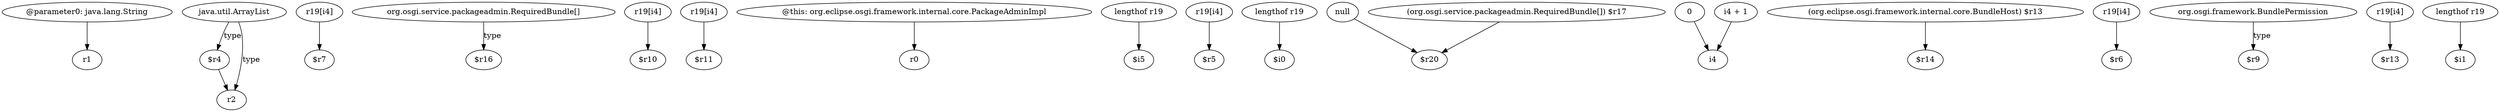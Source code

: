 digraph g {
0[label="@parameter0: java.lang.String"]
1[label="r1"]
0->1[label=""]
2[label="java.util.ArrayList"]
3[label="$r4"]
2->3[label="type"]
4[label="r19[i4]"]
5[label="$r7"]
4->5[label=""]
6[label="org.osgi.service.packageadmin.RequiredBundle[]"]
7[label="$r16"]
6->7[label="type"]
8[label="r19[i4]"]
9[label="$r10"]
8->9[label=""]
10[label="r19[i4]"]
11[label="$r11"]
10->11[label=""]
12[label="@this: org.eclipse.osgi.framework.internal.core.PackageAdminImpl"]
13[label="r0"]
12->13[label=""]
14[label="lengthof r19"]
15[label="$i5"]
14->15[label=""]
16[label="r19[i4]"]
17[label="$r5"]
16->17[label=""]
18[label="lengthof r19"]
19[label="$i0"]
18->19[label=""]
20[label="r2"]
3->20[label=""]
21[label="null"]
22[label="$r20"]
21->22[label=""]
23[label="0"]
24[label="i4"]
23->24[label=""]
25[label="(org.eclipse.osgi.framework.internal.core.BundleHost) $r13"]
26[label="$r14"]
25->26[label=""]
2->20[label="type"]
27[label="r19[i4]"]
28[label="$r6"]
27->28[label=""]
29[label="org.osgi.framework.BundlePermission"]
30[label="$r9"]
29->30[label="type"]
31[label="(org.osgi.service.packageadmin.RequiredBundle[]) $r17"]
31->22[label=""]
32[label="r19[i4]"]
33[label="$r13"]
32->33[label=""]
34[label="i4 + 1"]
34->24[label=""]
35[label="lengthof r19"]
36[label="$i1"]
35->36[label=""]
}